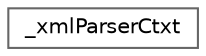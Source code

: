 digraph "Graphical Class Hierarchy"
{
 // LATEX_PDF_SIZE
  bgcolor="transparent";
  edge [fontname=Helvetica,fontsize=10,labelfontname=Helvetica,labelfontsize=10];
  node [fontname=Helvetica,fontsize=10,shape=box,height=0.2,width=0.4];
  rankdir="LR";
  Node0 [label="_xmlParserCtxt",height=0.2,width=0.4,color="grey40", fillcolor="white", style="filled",URL="$struct__xml_parser_ctxt.html",tooltip=" "];
}
